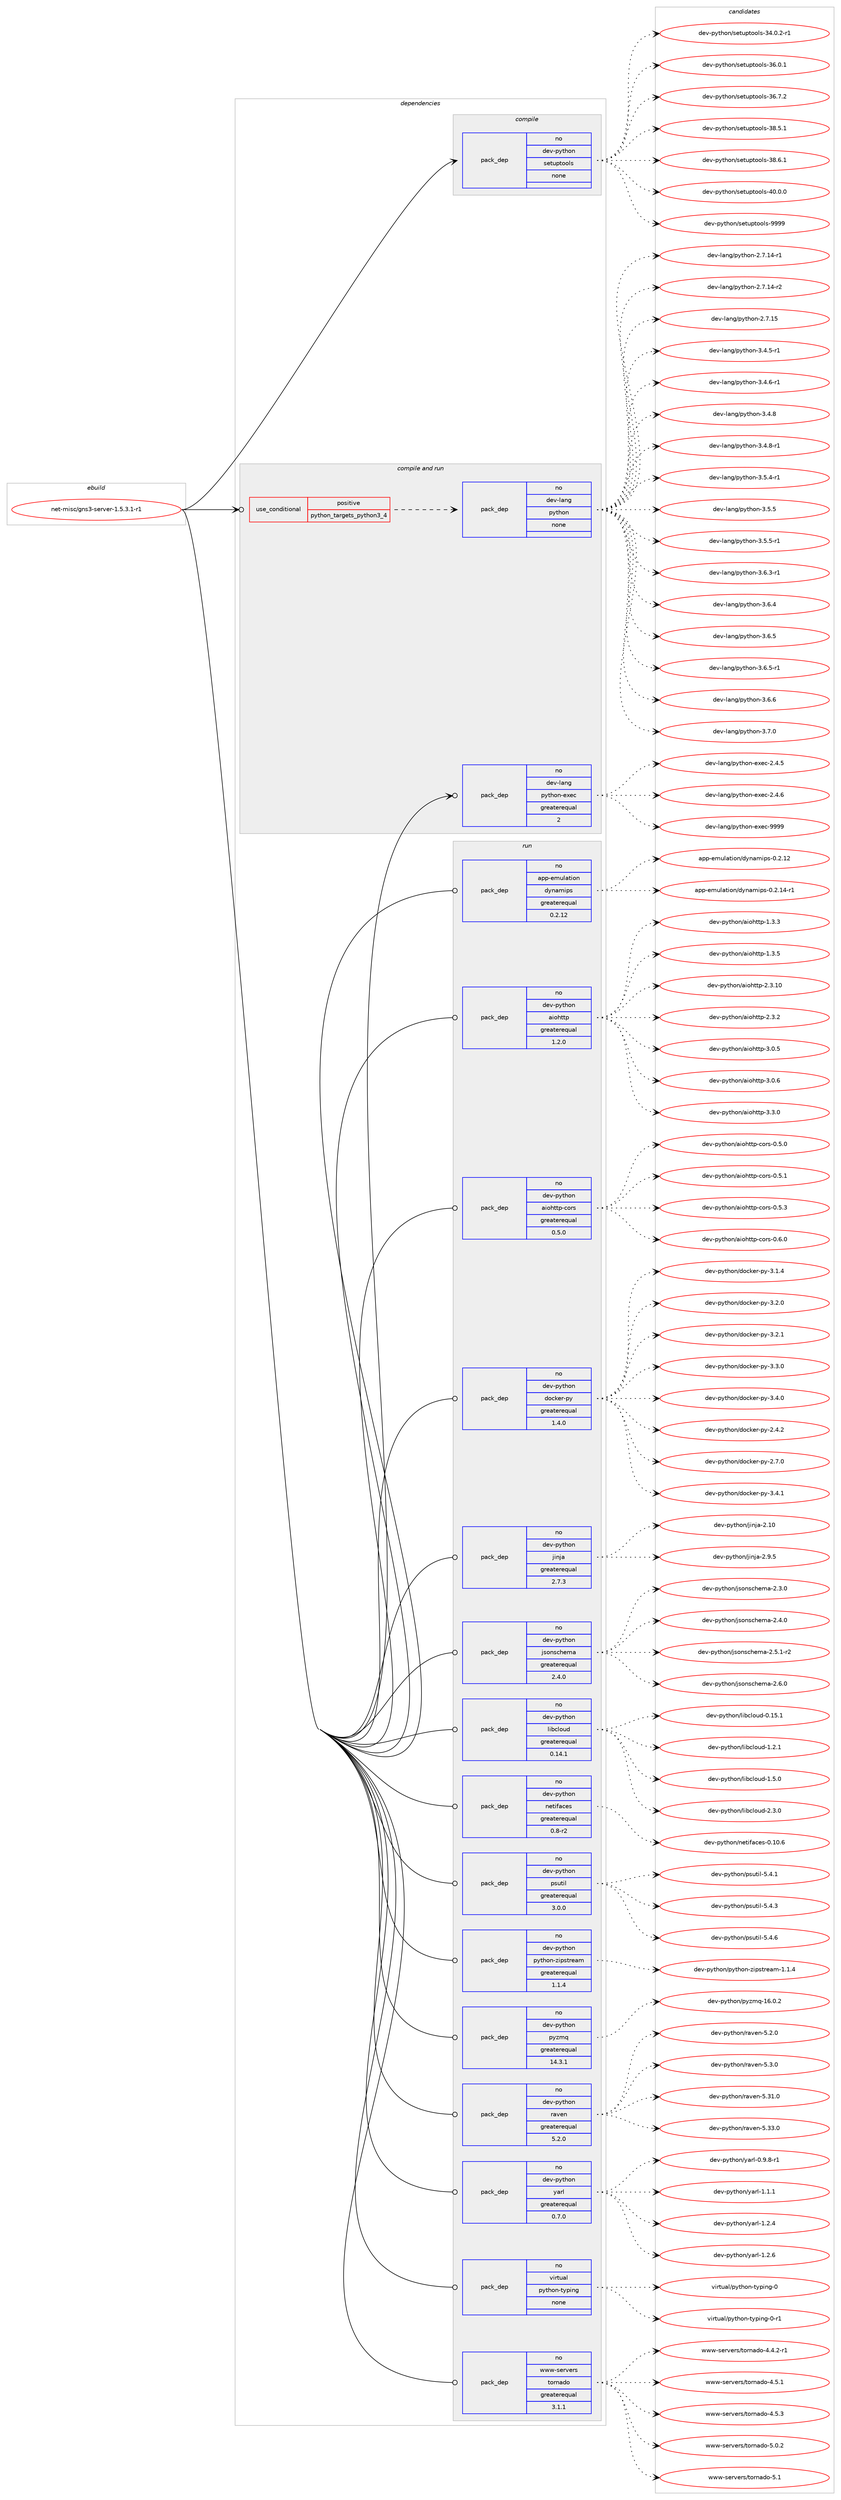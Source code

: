 digraph prolog {

# *************
# Graph options
# *************

newrank=true;
concentrate=true;
compound=true;
graph [rankdir=LR,fontname=Helvetica,fontsize=10,ranksep=1.5];#, ranksep=2.5, nodesep=0.2];
edge  [arrowhead=vee];
node  [fontname=Helvetica,fontsize=10];

# **********
# The ebuild
# **********

subgraph cluster_leftcol {
color=gray;
rank=same;
label=<<i>ebuild</i>>;
id [label="net-misc/gns3-server-1.5.3.1-r1", color=red, width=4, href="../net-misc/gns3-server-1.5.3.1-r1.svg"];
}

# ****************
# The dependencies
# ****************

subgraph cluster_midcol {
color=gray;
label=<<i>dependencies</i>>;
subgraph cluster_compile {
fillcolor="#eeeeee";
style=filled;
label=<<i>compile</i>>;
subgraph pack615 {
dependency833 [label=<<TABLE BORDER="0" CELLBORDER="1" CELLSPACING="0" CELLPADDING="4" WIDTH="220"><TR><TD ROWSPAN="6" CELLPADDING="30">pack_dep</TD></TR><TR><TD WIDTH="110">no</TD></TR><TR><TD>dev-python</TD></TR><TR><TD>setuptools</TD></TR><TR><TD>none</TD></TR><TR><TD></TD></TR></TABLE>>, shape=none, color=blue];
}
id:e -> dependency833:w [weight=20,style="solid",arrowhead="vee"];
}
subgraph cluster_compileandrun {
fillcolor="#eeeeee";
style=filled;
label=<<i>compile and run</i>>;
subgraph cond200 {
dependency834 [label=<<TABLE BORDER="0" CELLBORDER="1" CELLSPACING="0" CELLPADDING="4"><TR><TD ROWSPAN="3" CELLPADDING="10">use_conditional</TD></TR><TR><TD>positive</TD></TR><TR><TD>python_targets_python3_4</TD></TR></TABLE>>, shape=none, color=red];
subgraph pack616 {
dependency835 [label=<<TABLE BORDER="0" CELLBORDER="1" CELLSPACING="0" CELLPADDING="4" WIDTH="220"><TR><TD ROWSPAN="6" CELLPADDING="30">pack_dep</TD></TR><TR><TD WIDTH="110">no</TD></TR><TR><TD>dev-lang</TD></TR><TR><TD>python</TD></TR><TR><TD>none</TD></TR><TR><TD></TD></TR></TABLE>>, shape=none, color=blue];
}
dependency834:e -> dependency835:w [weight=20,style="dashed",arrowhead="vee"];
}
id:e -> dependency834:w [weight=20,style="solid",arrowhead="odotvee"];
subgraph pack617 {
dependency836 [label=<<TABLE BORDER="0" CELLBORDER="1" CELLSPACING="0" CELLPADDING="4" WIDTH="220"><TR><TD ROWSPAN="6" CELLPADDING="30">pack_dep</TD></TR><TR><TD WIDTH="110">no</TD></TR><TR><TD>dev-lang</TD></TR><TR><TD>python-exec</TD></TR><TR><TD>greaterequal</TD></TR><TR><TD>2</TD></TR></TABLE>>, shape=none, color=blue];
}
id:e -> dependency836:w [weight=20,style="solid",arrowhead="odotvee"];
}
subgraph cluster_run {
fillcolor="#eeeeee";
style=filled;
label=<<i>run</i>>;
subgraph pack618 {
dependency837 [label=<<TABLE BORDER="0" CELLBORDER="1" CELLSPACING="0" CELLPADDING="4" WIDTH="220"><TR><TD ROWSPAN="6" CELLPADDING="30">pack_dep</TD></TR><TR><TD WIDTH="110">no</TD></TR><TR><TD>app-emulation</TD></TR><TR><TD>dynamips</TD></TR><TR><TD>greaterequal</TD></TR><TR><TD>0.2.12</TD></TR></TABLE>>, shape=none, color=blue];
}
id:e -> dependency837:w [weight=20,style="solid",arrowhead="odot"];
subgraph pack619 {
dependency838 [label=<<TABLE BORDER="0" CELLBORDER="1" CELLSPACING="0" CELLPADDING="4" WIDTH="220"><TR><TD ROWSPAN="6" CELLPADDING="30">pack_dep</TD></TR><TR><TD WIDTH="110">no</TD></TR><TR><TD>dev-python</TD></TR><TR><TD>aiohttp</TD></TR><TR><TD>greaterequal</TD></TR><TR><TD>1.2.0</TD></TR></TABLE>>, shape=none, color=blue];
}
id:e -> dependency838:w [weight=20,style="solid",arrowhead="odot"];
subgraph pack620 {
dependency839 [label=<<TABLE BORDER="0" CELLBORDER="1" CELLSPACING="0" CELLPADDING="4" WIDTH="220"><TR><TD ROWSPAN="6" CELLPADDING="30">pack_dep</TD></TR><TR><TD WIDTH="110">no</TD></TR><TR><TD>dev-python</TD></TR><TR><TD>aiohttp-cors</TD></TR><TR><TD>greaterequal</TD></TR><TR><TD>0.5.0</TD></TR></TABLE>>, shape=none, color=blue];
}
id:e -> dependency839:w [weight=20,style="solid",arrowhead="odot"];
subgraph pack621 {
dependency840 [label=<<TABLE BORDER="0" CELLBORDER="1" CELLSPACING="0" CELLPADDING="4" WIDTH="220"><TR><TD ROWSPAN="6" CELLPADDING="30">pack_dep</TD></TR><TR><TD WIDTH="110">no</TD></TR><TR><TD>dev-python</TD></TR><TR><TD>docker-py</TD></TR><TR><TD>greaterequal</TD></TR><TR><TD>1.4.0</TD></TR></TABLE>>, shape=none, color=blue];
}
id:e -> dependency840:w [weight=20,style="solid",arrowhead="odot"];
subgraph pack622 {
dependency841 [label=<<TABLE BORDER="0" CELLBORDER="1" CELLSPACING="0" CELLPADDING="4" WIDTH="220"><TR><TD ROWSPAN="6" CELLPADDING="30">pack_dep</TD></TR><TR><TD WIDTH="110">no</TD></TR><TR><TD>dev-python</TD></TR><TR><TD>jinja</TD></TR><TR><TD>greaterequal</TD></TR><TR><TD>2.7.3</TD></TR></TABLE>>, shape=none, color=blue];
}
id:e -> dependency841:w [weight=20,style="solid",arrowhead="odot"];
subgraph pack623 {
dependency842 [label=<<TABLE BORDER="0" CELLBORDER="1" CELLSPACING="0" CELLPADDING="4" WIDTH="220"><TR><TD ROWSPAN="6" CELLPADDING="30">pack_dep</TD></TR><TR><TD WIDTH="110">no</TD></TR><TR><TD>dev-python</TD></TR><TR><TD>jsonschema</TD></TR><TR><TD>greaterequal</TD></TR><TR><TD>2.4.0</TD></TR></TABLE>>, shape=none, color=blue];
}
id:e -> dependency842:w [weight=20,style="solid",arrowhead="odot"];
subgraph pack624 {
dependency843 [label=<<TABLE BORDER="0" CELLBORDER="1" CELLSPACING="0" CELLPADDING="4" WIDTH="220"><TR><TD ROWSPAN="6" CELLPADDING="30">pack_dep</TD></TR><TR><TD WIDTH="110">no</TD></TR><TR><TD>dev-python</TD></TR><TR><TD>libcloud</TD></TR><TR><TD>greaterequal</TD></TR><TR><TD>0.14.1</TD></TR></TABLE>>, shape=none, color=blue];
}
id:e -> dependency843:w [weight=20,style="solid",arrowhead="odot"];
subgraph pack625 {
dependency844 [label=<<TABLE BORDER="0" CELLBORDER="1" CELLSPACING="0" CELLPADDING="4" WIDTH="220"><TR><TD ROWSPAN="6" CELLPADDING="30">pack_dep</TD></TR><TR><TD WIDTH="110">no</TD></TR><TR><TD>dev-python</TD></TR><TR><TD>netifaces</TD></TR><TR><TD>greaterequal</TD></TR><TR><TD>0.8-r2</TD></TR></TABLE>>, shape=none, color=blue];
}
id:e -> dependency844:w [weight=20,style="solid",arrowhead="odot"];
subgraph pack626 {
dependency845 [label=<<TABLE BORDER="0" CELLBORDER="1" CELLSPACING="0" CELLPADDING="4" WIDTH="220"><TR><TD ROWSPAN="6" CELLPADDING="30">pack_dep</TD></TR><TR><TD WIDTH="110">no</TD></TR><TR><TD>dev-python</TD></TR><TR><TD>psutil</TD></TR><TR><TD>greaterequal</TD></TR><TR><TD>3.0.0</TD></TR></TABLE>>, shape=none, color=blue];
}
id:e -> dependency845:w [weight=20,style="solid",arrowhead="odot"];
subgraph pack627 {
dependency846 [label=<<TABLE BORDER="0" CELLBORDER="1" CELLSPACING="0" CELLPADDING="4" WIDTH="220"><TR><TD ROWSPAN="6" CELLPADDING="30">pack_dep</TD></TR><TR><TD WIDTH="110">no</TD></TR><TR><TD>dev-python</TD></TR><TR><TD>python-zipstream</TD></TR><TR><TD>greaterequal</TD></TR><TR><TD>1.1.4</TD></TR></TABLE>>, shape=none, color=blue];
}
id:e -> dependency846:w [weight=20,style="solid",arrowhead="odot"];
subgraph pack628 {
dependency847 [label=<<TABLE BORDER="0" CELLBORDER="1" CELLSPACING="0" CELLPADDING="4" WIDTH="220"><TR><TD ROWSPAN="6" CELLPADDING="30">pack_dep</TD></TR><TR><TD WIDTH="110">no</TD></TR><TR><TD>dev-python</TD></TR><TR><TD>pyzmq</TD></TR><TR><TD>greaterequal</TD></TR><TR><TD>14.3.1</TD></TR></TABLE>>, shape=none, color=blue];
}
id:e -> dependency847:w [weight=20,style="solid",arrowhead="odot"];
subgraph pack629 {
dependency848 [label=<<TABLE BORDER="0" CELLBORDER="1" CELLSPACING="0" CELLPADDING="4" WIDTH="220"><TR><TD ROWSPAN="6" CELLPADDING="30">pack_dep</TD></TR><TR><TD WIDTH="110">no</TD></TR><TR><TD>dev-python</TD></TR><TR><TD>raven</TD></TR><TR><TD>greaterequal</TD></TR><TR><TD>5.2.0</TD></TR></TABLE>>, shape=none, color=blue];
}
id:e -> dependency848:w [weight=20,style="solid",arrowhead="odot"];
subgraph pack630 {
dependency849 [label=<<TABLE BORDER="0" CELLBORDER="1" CELLSPACING="0" CELLPADDING="4" WIDTH="220"><TR><TD ROWSPAN="6" CELLPADDING="30">pack_dep</TD></TR><TR><TD WIDTH="110">no</TD></TR><TR><TD>dev-python</TD></TR><TR><TD>yarl</TD></TR><TR><TD>greaterequal</TD></TR><TR><TD>0.7.0</TD></TR></TABLE>>, shape=none, color=blue];
}
id:e -> dependency849:w [weight=20,style="solid",arrowhead="odot"];
subgraph pack631 {
dependency850 [label=<<TABLE BORDER="0" CELLBORDER="1" CELLSPACING="0" CELLPADDING="4" WIDTH="220"><TR><TD ROWSPAN="6" CELLPADDING="30">pack_dep</TD></TR><TR><TD WIDTH="110">no</TD></TR><TR><TD>virtual</TD></TR><TR><TD>python-typing</TD></TR><TR><TD>none</TD></TR><TR><TD></TD></TR></TABLE>>, shape=none, color=blue];
}
id:e -> dependency850:w [weight=20,style="solid",arrowhead="odot"];
subgraph pack632 {
dependency851 [label=<<TABLE BORDER="0" CELLBORDER="1" CELLSPACING="0" CELLPADDING="4" WIDTH="220"><TR><TD ROWSPAN="6" CELLPADDING="30">pack_dep</TD></TR><TR><TD WIDTH="110">no</TD></TR><TR><TD>www-servers</TD></TR><TR><TD>tornado</TD></TR><TR><TD>greaterequal</TD></TR><TR><TD>3.1.1</TD></TR></TABLE>>, shape=none, color=blue];
}
id:e -> dependency851:w [weight=20,style="solid",arrowhead="odot"];
}
}

# **************
# The candidates
# **************

subgraph cluster_choices {
rank=same;
color=gray;
label=<<i>candidates</i>>;

subgraph choice615 {
color=black;
nodesep=1;
choice1001011184511212111610411111047115101116117112116111111108115455152464846504511449 [label="dev-python/setuptools-34.0.2-r1", color=red, width=4,href="../dev-python/setuptools-34.0.2-r1.svg"];
choice100101118451121211161041111104711510111611711211611111110811545515446484649 [label="dev-python/setuptools-36.0.1", color=red, width=4,href="../dev-python/setuptools-36.0.1.svg"];
choice100101118451121211161041111104711510111611711211611111110811545515446554650 [label="dev-python/setuptools-36.7.2", color=red, width=4,href="../dev-python/setuptools-36.7.2.svg"];
choice100101118451121211161041111104711510111611711211611111110811545515646534649 [label="dev-python/setuptools-38.5.1", color=red, width=4,href="../dev-python/setuptools-38.5.1.svg"];
choice100101118451121211161041111104711510111611711211611111110811545515646544649 [label="dev-python/setuptools-38.6.1", color=red, width=4,href="../dev-python/setuptools-38.6.1.svg"];
choice100101118451121211161041111104711510111611711211611111110811545524846484648 [label="dev-python/setuptools-40.0.0", color=red, width=4,href="../dev-python/setuptools-40.0.0.svg"];
choice10010111845112121116104111110471151011161171121161111111081154557575757 [label="dev-python/setuptools-9999", color=red, width=4,href="../dev-python/setuptools-9999.svg"];
dependency833:e -> choice1001011184511212111610411111047115101116117112116111111108115455152464846504511449:w [style=dotted,weight="100"];
dependency833:e -> choice100101118451121211161041111104711510111611711211611111110811545515446484649:w [style=dotted,weight="100"];
dependency833:e -> choice100101118451121211161041111104711510111611711211611111110811545515446554650:w [style=dotted,weight="100"];
dependency833:e -> choice100101118451121211161041111104711510111611711211611111110811545515646534649:w [style=dotted,weight="100"];
dependency833:e -> choice100101118451121211161041111104711510111611711211611111110811545515646544649:w [style=dotted,weight="100"];
dependency833:e -> choice100101118451121211161041111104711510111611711211611111110811545524846484648:w [style=dotted,weight="100"];
dependency833:e -> choice10010111845112121116104111110471151011161171121161111111081154557575757:w [style=dotted,weight="100"];
}
subgraph choice616 {
color=black;
nodesep=1;
choice100101118451089711010347112121116104111110455046554649524511449 [label="dev-lang/python-2.7.14-r1", color=red, width=4,href="../dev-lang/python-2.7.14-r1.svg"];
choice100101118451089711010347112121116104111110455046554649524511450 [label="dev-lang/python-2.7.14-r2", color=red, width=4,href="../dev-lang/python-2.7.14-r2.svg"];
choice10010111845108971101034711212111610411111045504655464953 [label="dev-lang/python-2.7.15", color=red, width=4,href="../dev-lang/python-2.7.15.svg"];
choice1001011184510897110103471121211161041111104551465246534511449 [label="dev-lang/python-3.4.5-r1", color=red, width=4,href="../dev-lang/python-3.4.5-r1.svg"];
choice1001011184510897110103471121211161041111104551465246544511449 [label="dev-lang/python-3.4.6-r1", color=red, width=4,href="../dev-lang/python-3.4.6-r1.svg"];
choice100101118451089711010347112121116104111110455146524656 [label="dev-lang/python-3.4.8", color=red, width=4,href="../dev-lang/python-3.4.8.svg"];
choice1001011184510897110103471121211161041111104551465246564511449 [label="dev-lang/python-3.4.8-r1", color=red, width=4,href="../dev-lang/python-3.4.8-r1.svg"];
choice1001011184510897110103471121211161041111104551465346524511449 [label="dev-lang/python-3.5.4-r1", color=red, width=4,href="../dev-lang/python-3.5.4-r1.svg"];
choice100101118451089711010347112121116104111110455146534653 [label="dev-lang/python-3.5.5", color=red, width=4,href="../dev-lang/python-3.5.5.svg"];
choice1001011184510897110103471121211161041111104551465346534511449 [label="dev-lang/python-3.5.5-r1", color=red, width=4,href="../dev-lang/python-3.5.5-r1.svg"];
choice1001011184510897110103471121211161041111104551465446514511449 [label="dev-lang/python-3.6.3-r1", color=red, width=4,href="../dev-lang/python-3.6.3-r1.svg"];
choice100101118451089711010347112121116104111110455146544652 [label="dev-lang/python-3.6.4", color=red, width=4,href="../dev-lang/python-3.6.4.svg"];
choice100101118451089711010347112121116104111110455146544653 [label="dev-lang/python-3.6.5", color=red, width=4,href="../dev-lang/python-3.6.5.svg"];
choice1001011184510897110103471121211161041111104551465446534511449 [label="dev-lang/python-3.6.5-r1", color=red, width=4,href="../dev-lang/python-3.6.5-r1.svg"];
choice100101118451089711010347112121116104111110455146544654 [label="dev-lang/python-3.6.6", color=red, width=4,href="../dev-lang/python-3.6.6.svg"];
choice100101118451089711010347112121116104111110455146554648 [label="dev-lang/python-3.7.0", color=red, width=4,href="../dev-lang/python-3.7.0.svg"];
dependency835:e -> choice100101118451089711010347112121116104111110455046554649524511449:w [style=dotted,weight="100"];
dependency835:e -> choice100101118451089711010347112121116104111110455046554649524511450:w [style=dotted,weight="100"];
dependency835:e -> choice10010111845108971101034711212111610411111045504655464953:w [style=dotted,weight="100"];
dependency835:e -> choice1001011184510897110103471121211161041111104551465246534511449:w [style=dotted,weight="100"];
dependency835:e -> choice1001011184510897110103471121211161041111104551465246544511449:w [style=dotted,weight="100"];
dependency835:e -> choice100101118451089711010347112121116104111110455146524656:w [style=dotted,weight="100"];
dependency835:e -> choice1001011184510897110103471121211161041111104551465246564511449:w [style=dotted,weight="100"];
dependency835:e -> choice1001011184510897110103471121211161041111104551465346524511449:w [style=dotted,weight="100"];
dependency835:e -> choice100101118451089711010347112121116104111110455146534653:w [style=dotted,weight="100"];
dependency835:e -> choice1001011184510897110103471121211161041111104551465346534511449:w [style=dotted,weight="100"];
dependency835:e -> choice1001011184510897110103471121211161041111104551465446514511449:w [style=dotted,weight="100"];
dependency835:e -> choice100101118451089711010347112121116104111110455146544652:w [style=dotted,weight="100"];
dependency835:e -> choice100101118451089711010347112121116104111110455146544653:w [style=dotted,weight="100"];
dependency835:e -> choice1001011184510897110103471121211161041111104551465446534511449:w [style=dotted,weight="100"];
dependency835:e -> choice100101118451089711010347112121116104111110455146544654:w [style=dotted,weight="100"];
dependency835:e -> choice100101118451089711010347112121116104111110455146554648:w [style=dotted,weight="100"];
}
subgraph choice617 {
color=black;
nodesep=1;
choice1001011184510897110103471121211161041111104510112010199455046524653 [label="dev-lang/python-exec-2.4.5", color=red, width=4,href="../dev-lang/python-exec-2.4.5.svg"];
choice1001011184510897110103471121211161041111104510112010199455046524654 [label="dev-lang/python-exec-2.4.6", color=red, width=4,href="../dev-lang/python-exec-2.4.6.svg"];
choice10010111845108971101034711212111610411111045101120101994557575757 [label="dev-lang/python-exec-9999", color=red, width=4,href="../dev-lang/python-exec-9999.svg"];
dependency836:e -> choice1001011184510897110103471121211161041111104510112010199455046524653:w [style=dotted,weight="100"];
dependency836:e -> choice1001011184510897110103471121211161041111104510112010199455046524654:w [style=dotted,weight="100"];
dependency836:e -> choice10010111845108971101034711212111610411111045101120101994557575757:w [style=dotted,weight="100"];
}
subgraph choice618 {
color=black;
nodesep=1;
choice971121124510110911710897116105111110471001211109710910511211545484650464950 [label="app-emulation/dynamips-0.2.12", color=red, width=4,href="../app-emulation/dynamips-0.2.12.svg"];
choice9711211245101109117108971161051111104710012111097109105112115454846504649524511449 [label="app-emulation/dynamips-0.2.14-r1", color=red, width=4,href="../app-emulation/dynamips-0.2.14-r1.svg"];
dependency837:e -> choice971121124510110911710897116105111110471001211109710910511211545484650464950:w [style=dotted,weight="100"];
dependency837:e -> choice9711211245101109117108971161051111104710012111097109105112115454846504649524511449:w [style=dotted,weight="100"];
}
subgraph choice619 {
color=black;
nodesep=1;
choice100101118451121211161041111104797105111104116116112454946514651 [label="dev-python/aiohttp-1.3.3", color=red, width=4,href="../dev-python/aiohttp-1.3.3.svg"];
choice100101118451121211161041111104797105111104116116112454946514653 [label="dev-python/aiohttp-1.3.5", color=red, width=4,href="../dev-python/aiohttp-1.3.5.svg"];
choice10010111845112121116104111110479710511110411611611245504651464948 [label="dev-python/aiohttp-2.3.10", color=red, width=4,href="../dev-python/aiohttp-2.3.10.svg"];
choice100101118451121211161041111104797105111104116116112455046514650 [label="dev-python/aiohttp-2.3.2", color=red, width=4,href="../dev-python/aiohttp-2.3.2.svg"];
choice100101118451121211161041111104797105111104116116112455146484653 [label="dev-python/aiohttp-3.0.5", color=red, width=4,href="../dev-python/aiohttp-3.0.5.svg"];
choice100101118451121211161041111104797105111104116116112455146484654 [label="dev-python/aiohttp-3.0.6", color=red, width=4,href="../dev-python/aiohttp-3.0.6.svg"];
choice100101118451121211161041111104797105111104116116112455146514648 [label="dev-python/aiohttp-3.3.0", color=red, width=4,href="../dev-python/aiohttp-3.3.0.svg"];
dependency838:e -> choice100101118451121211161041111104797105111104116116112454946514651:w [style=dotted,weight="100"];
dependency838:e -> choice100101118451121211161041111104797105111104116116112454946514653:w [style=dotted,weight="100"];
dependency838:e -> choice10010111845112121116104111110479710511110411611611245504651464948:w [style=dotted,weight="100"];
dependency838:e -> choice100101118451121211161041111104797105111104116116112455046514650:w [style=dotted,weight="100"];
dependency838:e -> choice100101118451121211161041111104797105111104116116112455146484653:w [style=dotted,weight="100"];
dependency838:e -> choice100101118451121211161041111104797105111104116116112455146484654:w [style=dotted,weight="100"];
dependency838:e -> choice100101118451121211161041111104797105111104116116112455146514648:w [style=dotted,weight="100"];
}
subgraph choice620 {
color=black;
nodesep=1;
choice1001011184511212111610411111047971051111041161161124599111114115454846534648 [label="dev-python/aiohttp-cors-0.5.0", color=red, width=4,href="../dev-python/aiohttp-cors-0.5.0.svg"];
choice1001011184511212111610411111047971051111041161161124599111114115454846534649 [label="dev-python/aiohttp-cors-0.5.1", color=red, width=4,href="../dev-python/aiohttp-cors-0.5.1.svg"];
choice1001011184511212111610411111047971051111041161161124599111114115454846534651 [label="dev-python/aiohttp-cors-0.5.3", color=red, width=4,href="../dev-python/aiohttp-cors-0.5.3.svg"];
choice1001011184511212111610411111047971051111041161161124599111114115454846544648 [label="dev-python/aiohttp-cors-0.6.0", color=red, width=4,href="../dev-python/aiohttp-cors-0.6.0.svg"];
dependency839:e -> choice1001011184511212111610411111047971051111041161161124599111114115454846534648:w [style=dotted,weight="100"];
dependency839:e -> choice1001011184511212111610411111047971051111041161161124599111114115454846534649:w [style=dotted,weight="100"];
dependency839:e -> choice1001011184511212111610411111047971051111041161161124599111114115454846534651:w [style=dotted,weight="100"];
dependency839:e -> choice1001011184511212111610411111047971051111041161161124599111114115454846544648:w [style=dotted,weight="100"];
}
subgraph choice621 {
color=black;
nodesep=1;
choice10010111845112121116104111110471001119910710111445112121455146494652 [label="dev-python/docker-py-3.1.4", color=red, width=4,href="../dev-python/docker-py-3.1.4.svg"];
choice10010111845112121116104111110471001119910710111445112121455146504648 [label="dev-python/docker-py-3.2.0", color=red, width=4,href="../dev-python/docker-py-3.2.0.svg"];
choice10010111845112121116104111110471001119910710111445112121455146504649 [label="dev-python/docker-py-3.2.1", color=red, width=4,href="../dev-python/docker-py-3.2.1.svg"];
choice10010111845112121116104111110471001119910710111445112121455146514648 [label="dev-python/docker-py-3.3.0", color=red, width=4,href="../dev-python/docker-py-3.3.0.svg"];
choice10010111845112121116104111110471001119910710111445112121455146524648 [label="dev-python/docker-py-3.4.0", color=red, width=4,href="../dev-python/docker-py-3.4.0.svg"];
choice10010111845112121116104111110471001119910710111445112121455046524650 [label="dev-python/docker-py-2.4.2", color=red, width=4,href="../dev-python/docker-py-2.4.2.svg"];
choice10010111845112121116104111110471001119910710111445112121455046554648 [label="dev-python/docker-py-2.7.0", color=red, width=4,href="../dev-python/docker-py-2.7.0.svg"];
choice10010111845112121116104111110471001119910710111445112121455146524649 [label="dev-python/docker-py-3.4.1", color=red, width=4,href="../dev-python/docker-py-3.4.1.svg"];
dependency840:e -> choice10010111845112121116104111110471001119910710111445112121455146494652:w [style=dotted,weight="100"];
dependency840:e -> choice10010111845112121116104111110471001119910710111445112121455146504648:w [style=dotted,weight="100"];
dependency840:e -> choice10010111845112121116104111110471001119910710111445112121455146504649:w [style=dotted,weight="100"];
dependency840:e -> choice10010111845112121116104111110471001119910710111445112121455146514648:w [style=dotted,weight="100"];
dependency840:e -> choice10010111845112121116104111110471001119910710111445112121455146524648:w [style=dotted,weight="100"];
dependency840:e -> choice10010111845112121116104111110471001119910710111445112121455046524650:w [style=dotted,weight="100"];
dependency840:e -> choice10010111845112121116104111110471001119910710111445112121455046554648:w [style=dotted,weight="100"];
dependency840:e -> choice10010111845112121116104111110471001119910710111445112121455146524649:w [style=dotted,weight="100"];
}
subgraph choice622 {
color=black;
nodesep=1;
choice1001011184511212111610411111047106105110106974550464948 [label="dev-python/jinja-2.10", color=red, width=4,href="../dev-python/jinja-2.10.svg"];
choice100101118451121211161041111104710610511010697455046574653 [label="dev-python/jinja-2.9.5", color=red, width=4,href="../dev-python/jinja-2.9.5.svg"];
dependency841:e -> choice1001011184511212111610411111047106105110106974550464948:w [style=dotted,weight="100"];
dependency841:e -> choice100101118451121211161041111104710610511010697455046574653:w [style=dotted,weight="100"];
}
subgraph choice623 {
color=black;
nodesep=1;
choice10010111845112121116104111110471061151111101159910410110997455046514648 [label="dev-python/jsonschema-2.3.0", color=red, width=4,href="../dev-python/jsonschema-2.3.0.svg"];
choice10010111845112121116104111110471061151111101159910410110997455046524648 [label="dev-python/jsonschema-2.4.0", color=red, width=4,href="../dev-python/jsonschema-2.4.0.svg"];
choice100101118451121211161041111104710611511111011599104101109974550465346494511450 [label="dev-python/jsonschema-2.5.1-r2", color=red, width=4,href="../dev-python/jsonschema-2.5.1-r2.svg"];
choice10010111845112121116104111110471061151111101159910410110997455046544648 [label="dev-python/jsonschema-2.6.0", color=red, width=4,href="../dev-python/jsonschema-2.6.0.svg"];
dependency842:e -> choice10010111845112121116104111110471061151111101159910410110997455046514648:w [style=dotted,weight="100"];
dependency842:e -> choice10010111845112121116104111110471061151111101159910410110997455046524648:w [style=dotted,weight="100"];
dependency842:e -> choice100101118451121211161041111104710611511111011599104101109974550465346494511450:w [style=dotted,weight="100"];
dependency842:e -> choice10010111845112121116104111110471061151111101159910410110997455046544648:w [style=dotted,weight="100"];
}
subgraph choice624 {
color=black;
nodesep=1;
choice1001011184511212111610411111047108105989910811111710045484649534649 [label="dev-python/libcloud-0.15.1", color=red, width=4,href="../dev-python/libcloud-0.15.1.svg"];
choice10010111845112121116104111110471081059899108111117100454946504649 [label="dev-python/libcloud-1.2.1", color=red, width=4,href="../dev-python/libcloud-1.2.1.svg"];
choice10010111845112121116104111110471081059899108111117100454946534648 [label="dev-python/libcloud-1.5.0", color=red, width=4,href="../dev-python/libcloud-1.5.0.svg"];
choice10010111845112121116104111110471081059899108111117100455046514648 [label="dev-python/libcloud-2.3.0", color=red, width=4,href="../dev-python/libcloud-2.3.0.svg"];
dependency843:e -> choice1001011184511212111610411111047108105989910811111710045484649534649:w [style=dotted,weight="100"];
dependency843:e -> choice10010111845112121116104111110471081059899108111117100454946504649:w [style=dotted,weight="100"];
dependency843:e -> choice10010111845112121116104111110471081059899108111117100454946534648:w [style=dotted,weight="100"];
dependency843:e -> choice10010111845112121116104111110471081059899108111117100455046514648:w [style=dotted,weight="100"];
}
subgraph choice625 {
color=black;
nodesep=1;
choice1001011184511212111610411111047110101116105102979910111545484649484654 [label="dev-python/netifaces-0.10.6", color=red, width=4,href="../dev-python/netifaces-0.10.6.svg"];
dependency844:e -> choice1001011184511212111610411111047110101116105102979910111545484649484654:w [style=dotted,weight="100"];
}
subgraph choice626 {
color=black;
nodesep=1;
choice1001011184511212111610411111047112115117116105108455346524649 [label="dev-python/psutil-5.4.1", color=red, width=4,href="../dev-python/psutil-5.4.1.svg"];
choice1001011184511212111610411111047112115117116105108455346524651 [label="dev-python/psutil-5.4.3", color=red, width=4,href="../dev-python/psutil-5.4.3.svg"];
choice1001011184511212111610411111047112115117116105108455346524654 [label="dev-python/psutil-5.4.6", color=red, width=4,href="../dev-python/psutil-5.4.6.svg"];
dependency845:e -> choice1001011184511212111610411111047112115117116105108455346524649:w [style=dotted,weight="100"];
dependency845:e -> choice1001011184511212111610411111047112115117116105108455346524651:w [style=dotted,weight="100"];
dependency845:e -> choice1001011184511212111610411111047112115117116105108455346524654:w [style=dotted,weight="100"];
}
subgraph choice627 {
color=black;
nodesep=1;
choice10010111845112121116104111110471121211161041111104512210511211511611410197109454946494652 [label="dev-python/python-zipstream-1.1.4", color=red, width=4,href="../dev-python/python-zipstream-1.1.4.svg"];
dependency846:e -> choice10010111845112121116104111110471121211161041111104512210511211511611410197109454946494652:w [style=dotted,weight="100"];
}
subgraph choice628 {
color=black;
nodesep=1;
choice100101118451121211161041111104711212112210911345495446484650 [label="dev-python/pyzmq-16.0.2", color=red, width=4,href="../dev-python/pyzmq-16.0.2.svg"];
dependency847:e -> choice100101118451121211161041111104711212112210911345495446484650:w [style=dotted,weight="100"];
}
subgraph choice629 {
color=black;
nodesep=1;
choice100101118451121211161041111104711497118101110455346504648 [label="dev-python/raven-5.2.0", color=red, width=4,href="../dev-python/raven-5.2.0.svg"];
choice100101118451121211161041111104711497118101110455346514648 [label="dev-python/raven-5.3.0", color=red, width=4,href="../dev-python/raven-5.3.0.svg"];
choice10010111845112121116104111110471149711810111045534651494648 [label="dev-python/raven-5.31.0", color=red, width=4,href="../dev-python/raven-5.31.0.svg"];
choice10010111845112121116104111110471149711810111045534651514648 [label="dev-python/raven-5.33.0", color=red, width=4,href="../dev-python/raven-5.33.0.svg"];
dependency848:e -> choice100101118451121211161041111104711497118101110455346504648:w [style=dotted,weight="100"];
dependency848:e -> choice100101118451121211161041111104711497118101110455346514648:w [style=dotted,weight="100"];
dependency848:e -> choice10010111845112121116104111110471149711810111045534651494648:w [style=dotted,weight="100"];
dependency848:e -> choice10010111845112121116104111110471149711810111045534651514648:w [style=dotted,weight="100"];
}
subgraph choice630 {
color=black;
nodesep=1;
choice1001011184511212111610411111047121971141084548465746564511449 [label="dev-python/yarl-0.9.8-r1", color=red, width=4,href="../dev-python/yarl-0.9.8-r1.svg"];
choice100101118451121211161041111104712197114108454946494649 [label="dev-python/yarl-1.1.1", color=red, width=4,href="../dev-python/yarl-1.1.1.svg"];
choice100101118451121211161041111104712197114108454946504652 [label="dev-python/yarl-1.2.4", color=red, width=4,href="../dev-python/yarl-1.2.4.svg"];
choice100101118451121211161041111104712197114108454946504654 [label="dev-python/yarl-1.2.6", color=red, width=4,href="../dev-python/yarl-1.2.6.svg"];
dependency849:e -> choice1001011184511212111610411111047121971141084548465746564511449:w [style=dotted,weight="100"];
dependency849:e -> choice100101118451121211161041111104712197114108454946494649:w [style=dotted,weight="100"];
dependency849:e -> choice100101118451121211161041111104712197114108454946504652:w [style=dotted,weight="100"];
dependency849:e -> choice100101118451121211161041111104712197114108454946504654:w [style=dotted,weight="100"];
}
subgraph choice631 {
color=black;
nodesep=1;
choice1181051141161179710847112121116104111110451161211121051101034548 [label="virtual/python-typing-0", color=red, width=4,href="../virtual/python-typing-0.svg"];
choice11810511411611797108471121211161041111104511612111210511010345484511449 [label="virtual/python-typing-0-r1", color=red, width=4,href="../virtual/python-typing-0-r1.svg"];
dependency850:e -> choice1181051141161179710847112121116104111110451161211121051101034548:w [style=dotted,weight="100"];
dependency850:e -> choice11810511411611797108471121211161041111104511612111210511010345484511449:w [style=dotted,weight="100"];
}
subgraph choice632 {
color=black;
nodesep=1;
choice1191191194511510111411810111411547116111114110971001114552465246504511449 [label="www-servers/tornado-4.4.2-r1", color=red, width=4,href="../www-servers/tornado-4.4.2-r1.svg"];
choice119119119451151011141181011141154711611111411097100111455246534649 [label="www-servers/tornado-4.5.1", color=red, width=4,href="../www-servers/tornado-4.5.1.svg"];
choice119119119451151011141181011141154711611111411097100111455246534651 [label="www-servers/tornado-4.5.3", color=red, width=4,href="../www-servers/tornado-4.5.3.svg"];
choice119119119451151011141181011141154711611111411097100111455346484650 [label="www-servers/tornado-5.0.2", color=red, width=4,href="../www-servers/tornado-5.0.2.svg"];
choice11911911945115101114118101114115471161111141109710011145534649 [label="www-servers/tornado-5.1", color=red, width=4,href="../www-servers/tornado-5.1.svg"];
dependency851:e -> choice1191191194511510111411810111411547116111114110971001114552465246504511449:w [style=dotted,weight="100"];
dependency851:e -> choice119119119451151011141181011141154711611111411097100111455246534649:w [style=dotted,weight="100"];
dependency851:e -> choice119119119451151011141181011141154711611111411097100111455246534651:w [style=dotted,weight="100"];
dependency851:e -> choice119119119451151011141181011141154711611111411097100111455346484650:w [style=dotted,weight="100"];
dependency851:e -> choice11911911945115101114118101114115471161111141109710011145534649:w [style=dotted,weight="100"];
}
}

}
